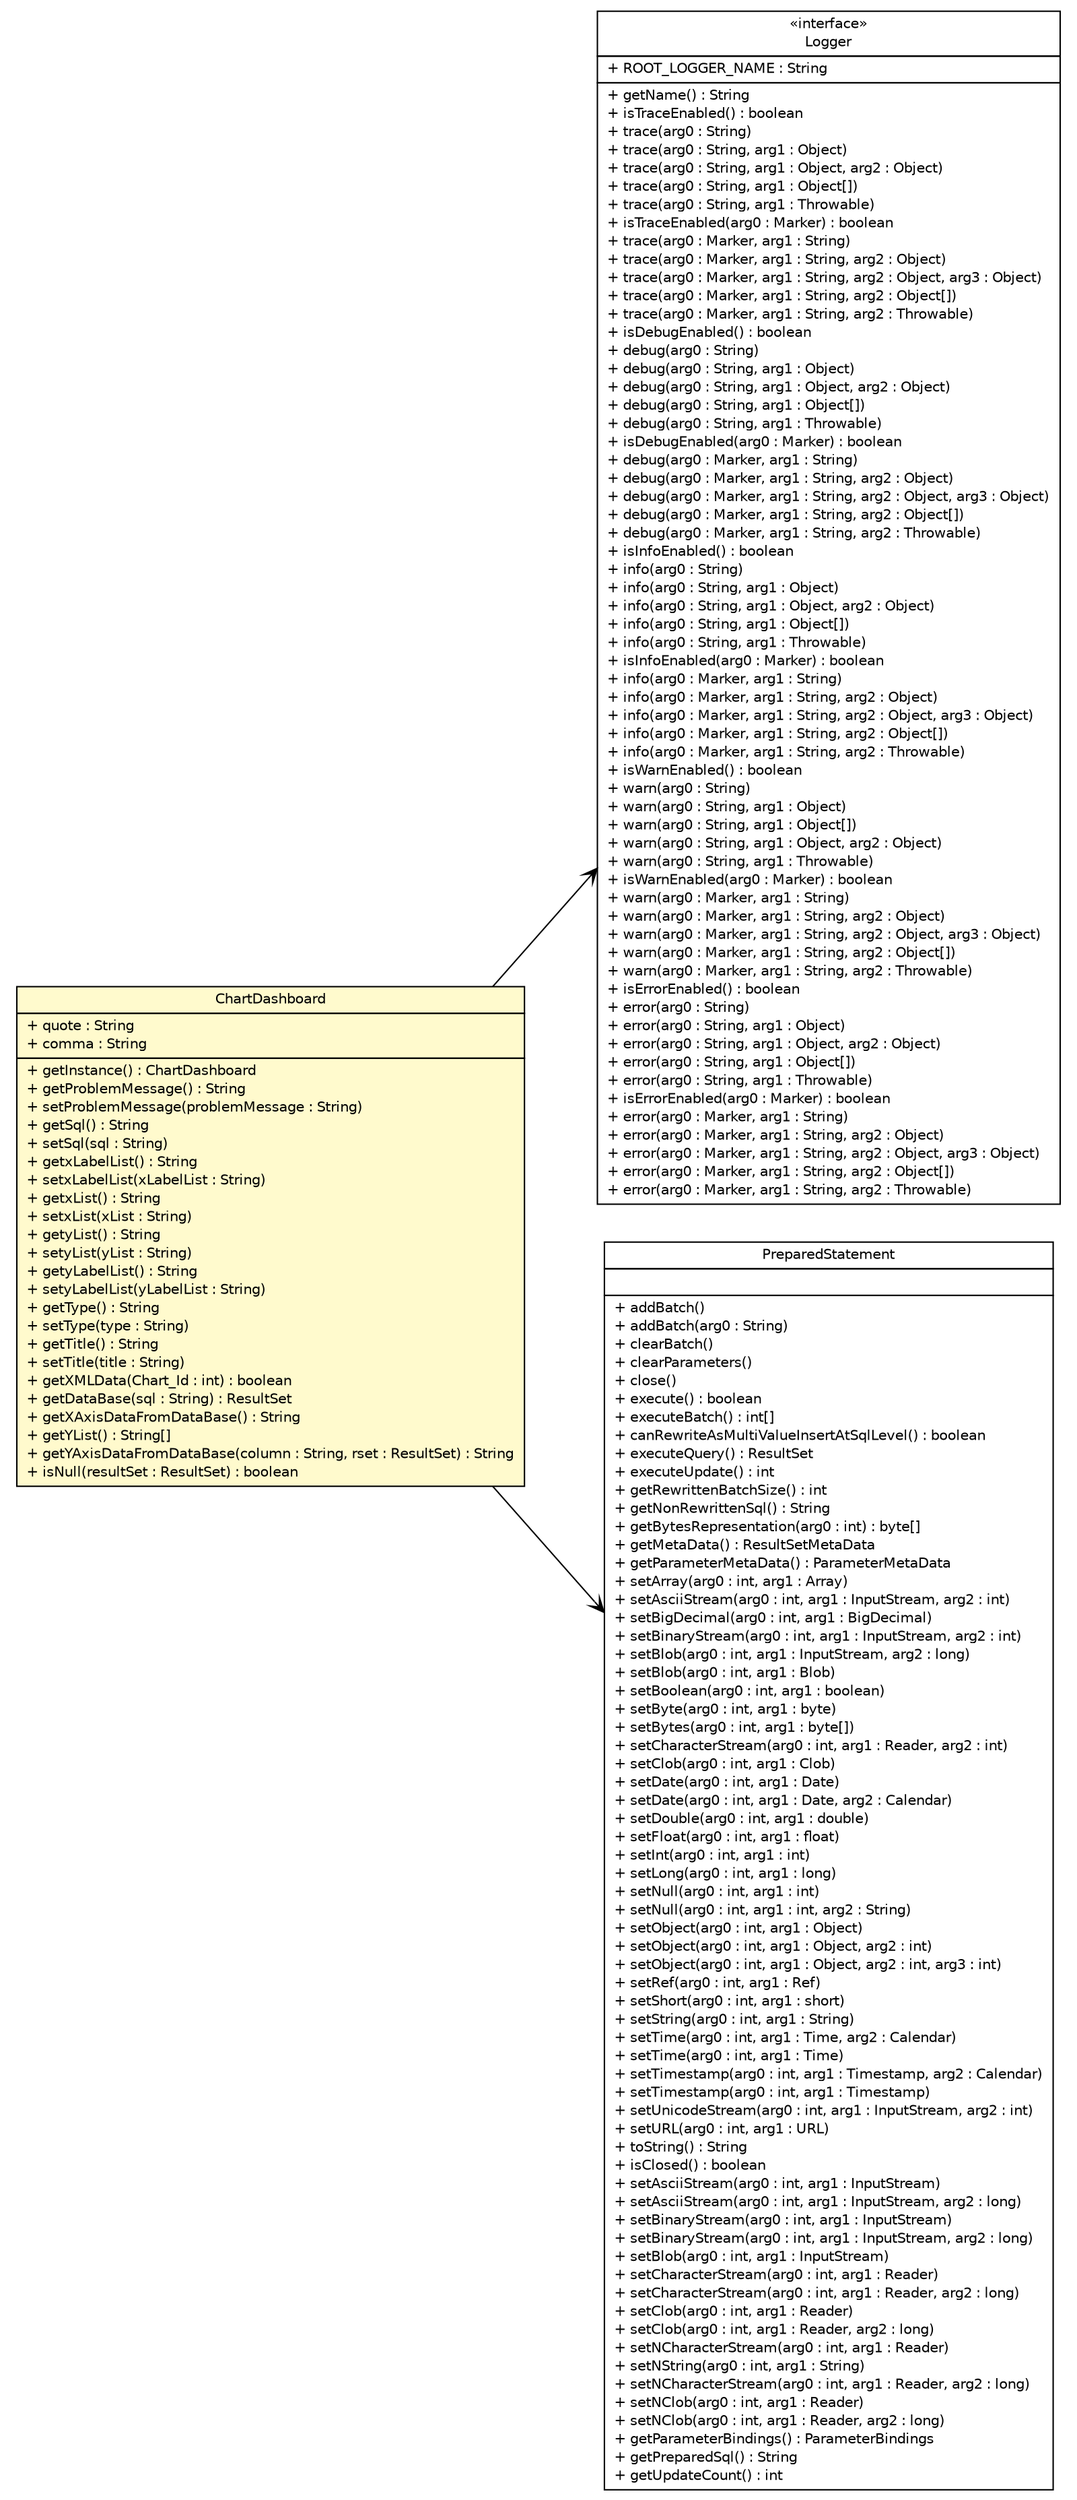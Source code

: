 #!/usr/local/bin/dot
#
# Class diagram 
# Generated by UMLGraph version 5.1 (http://www.umlgraph.org/)
#

digraph G {
	edge [fontname="Helvetica",fontsize=10,labelfontname="Helvetica",labelfontsize=10];
	node [fontname="Helvetica",fontsize=10,shape=plaintext];
	nodesep=0.25;
	ranksep=0.5;
	rankdir=LR;
	// com.inn.headstartdemo.chart.ChartDashboard
	c15490 [label=<<table title="com.inn.headstartdemo.chart.ChartDashboard" border="0" cellborder="1" cellspacing="0" cellpadding="2" port="p" bgcolor="lemonChiffon" href="./ChartDashboard.html">
		<tr><td><table border="0" cellspacing="0" cellpadding="1">
<tr><td align="center" balign="center"> ChartDashboard </td></tr>
		</table></td></tr>
		<tr><td><table border="0" cellspacing="0" cellpadding="1">
<tr><td align="left" balign="left"> + quote : String </td></tr>
<tr><td align="left" balign="left"> + comma : String </td></tr>
		</table></td></tr>
		<tr><td><table border="0" cellspacing="0" cellpadding="1">
<tr><td align="left" balign="left"> + getInstance() : ChartDashboard </td></tr>
<tr><td align="left" balign="left"> + getProblemMessage() : String </td></tr>
<tr><td align="left" balign="left"> + setProblemMessage(problemMessage : String) </td></tr>
<tr><td align="left" balign="left"> + getSql() : String </td></tr>
<tr><td align="left" balign="left"> + setSql(sql : String) </td></tr>
<tr><td align="left" balign="left"> + getxLabelList() : String </td></tr>
<tr><td align="left" balign="left"> + setxLabelList(xLabelList : String) </td></tr>
<tr><td align="left" balign="left"> + getxList() : String </td></tr>
<tr><td align="left" balign="left"> + setxList(xList : String) </td></tr>
<tr><td align="left" balign="left"> + getyList() : String </td></tr>
<tr><td align="left" balign="left"> + setyList(yList : String) </td></tr>
<tr><td align="left" balign="left"> + getyLabelList() : String </td></tr>
<tr><td align="left" balign="left"> + setyLabelList(yLabelList : String) </td></tr>
<tr><td align="left" balign="left"> + getType() : String </td></tr>
<tr><td align="left" balign="left"> + setType(type : String) </td></tr>
<tr><td align="left" balign="left"> + getTitle() : String </td></tr>
<tr><td align="left" balign="left"> + setTitle(title : String) </td></tr>
<tr><td align="left" balign="left"> + getXMLData(Chart_Id : int) : boolean </td></tr>
<tr><td align="left" balign="left"> + getDataBase(sql : String) : ResultSet </td></tr>
<tr><td align="left" balign="left"> + getXAxisDataFromDataBase() : String </td></tr>
<tr><td align="left" balign="left"> + getYList() : String[] </td></tr>
<tr><td align="left" balign="left"> + getYAxisDataFromDataBase(column : String, rset : ResultSet) : String </td></tr>
<tr><td align="left" balign="left"> + isNull(resultSet : ResultSet) : boolean </td></tr>
		</table></td></tr>
		</table>>, fontname="Helvetica", fontcolor="black", fontsize=10.0];
	// com.inn.headstartdemo.chart.ChartDashboard NAVASSOC org.slf4j.Logger
	c15490:p -> c15721:p [taillabel="", label="", headlabel="", fontname="Helvetica", fontcolor="black", fontsize=10.0, color="black", arrowhead=open];
	// com.inn.headstartdemo.chart.ChartDashboard NAVASSOC com.mysql.jdbc.PreparedStatement
	c15490:p -> c15743:p [taillabel="", label="", headlabel="", fontname="Helvetica", fontcolor="black", fontsize=10.0, color="black", arrowhead=open];
	// org.slf4j.Logger
	c15721 [label=<<table title="org.slf4j.Logger" border="0" cellborder="1" cellspacing="0" cellpadding="2" port="p" href="http://java.sun.com/j2se/1.4.2/docs/api/org/slf4j/Logger.html">
		<tr><td><table border="0" cellspacing="0" cellpadding="1">
<tr><td align="center" balign="center"> &#171;interface&#187; </td></tr>
<tr><td align="center" balign="center"> Logger </td></tr>
		</table></td></tr>
		<tr><td><table border="0" cellspacing="0" cellpadding="1">
<tr><td align="left" balign="left"> + ROOT_LOGGER_NAME : String </td></tr>
		</table></td></tr>
		<tr><td><table border="0" cellspacing="0" cellpadding="1">
<tr><td align="left" balign="left"> + getName() : String </td></tr>
<tr><td align="left" balign="left"> + isTraceEnabled() : boolean </td></tr>
<tr><td align="left" balign="left"> + trace(arg0 : String) </td></tr>
<tr><td align="left" balign="left"> + trace(arg0 : String, arg1 : Object) </td></tr>
<tr><td align="left" balign="left"> + trace(arg0 : String, arg1 : Object, arg2 : Object) </td></tr>
<tr><td align="left" balign="left"> + trace(arg0 : String, arg1 : Object[]) </td></tr>
<tr><td align="left" balign="left"> + trace(arg0 : String, arg1 : Throwable) </td></tr>
<tr><td align="left" balign="left"> + isTraceEnabled(arg0 : Marker) : boolean </td></tr>
<tr><td align="left" balign="left"> + trace(arg0 : Marker, arg1 : String) </td></tr>
<tr><td align="left" balign="left"> + trace(arg0 : Marker, arg1 : String, arg2 : Object) </td></tr>
<tr><td align="left" balign="left"> + trace(arg0 : Marker, arg1 : String, arg2 : Object, arg3 : Object) </td></tr>
<tr><td align="left" balign="left"> + trace(arg0 : Marker, arg1 : String, arg2 : Object[]) </td></tr>
<tr><td align="left" balign="left"> + trace(arg0 : Marker, arg1 : String, arg2 : Throwable) </td></tr>
<tr><td align="left" balign="left"> + isDebugEnabled() : boolean </td></tr>
<tr><td align="left" balign="left"> + debug(arg0 : String) </td></tr>
<tr><td align="left" balign="left"> + debug(arg0 : String, arg1 : Object) </td></tr>
<tr><td align="left" balign="left"> + debug(arg0 : String, arg1 : Object, arg2 : Object) </td></tr>
<tr><td align="left" balign="left"> + debug(arg0 : String, arg1 : Object[]) </td></tr>
<tr><td align="left" balign="left"> + debug(arg0 : String, arg1 : Throwable) </td></tr>
<tr><td align="left" balign="left"> + isDebugEnabled(arg0 : Marker) : boolean </td></tr>
<tr><td align="left" balign="left"> + debug(arg0 : Marker, arg1 : String) </td></tr>
<tr><td align="left" balign="left"> + debug(arg0 : Marker, arg1 : String, arg2 : Object) </td></tr>
<tr><td align="left" balign="left"> + debug(arg0 : Marker, arg1 : String, arg2 : Object, arg3 : Object) </td></tr>
<tr><td align="left" balign="left"> + debug(arg0 : Marker, arg1 : String, arg2 : Object[]) </td></tr>
<tr><td align="left" balign="left"> + debug(arg0 : Marker, arg1 : String, arg2 : Throwable) </td></tr>
<tr><td align="left" balign="left"> + isInfoEnabled() : boolean </td></tr>
<tr><td align="left" balign="left"> + info(arg0 : String) </td></tr>
<tr><td align="left" balign="left"> + info(arg0 : String, arg1 : Object) </td></tr>
<tr><td align="left" balign="left"> + info(arg0 : String, arg1 : Object, arg2 : Object) </td></tr>
<tr><td align="left" balign="left"> + info(arg0 : String, arg1 : Object[]) </td></tr>
<tr><td align="left" balign="left"> + info(arg0 : String, arg1 : Throwable) </td></tr>
<tr><td align="left" balign="left"> + isInfoEnabled(arg0 : Marker) : boolean </td></tr>
<tr><td align="left" balign="left"> + info(arg0 : Marker, arg1 : String) </td></tr>
<tr><td align="left" balign="left"> + info(arg0 : Marker, arg1 : String, arg2 : Object) </td></tr>
<tr><td align="left" balign="left"> + info(arg0 : Marker, arg1 : String, arg2 : Object, arg3 : Object) </td></tr>
<tr><td align="left" balign="left"> + info(arg0 : Marker, arg1 : String, arg2 : Object[]) </td></tr>
<tr><td align="left" balign="left"> + info(arg0 : Marker, arg1 : String, arg2 : Throwable) </td></tr>
<tr><td align="left" balign="left"> + isWarnEnabled() : boolean </td></tr>
<tr><td align="left" balign="left"> + warn(arg0 : String) </td></tr>
<tr><td align="left" balign="left"> + warn(arg0 : String, arg1 : Object) </td></tr>
<tr><td align="left" balign="left"> + warn(arg0 : String, arg1 : Object[]) </td></tr>
<tr><td align="left" balign="left"> + warn(arg0 : String, arg1 : Object, arg2 : Object) </td></tr>
<tr><td align="left" balign="left"> + warn(arg0 : String, arg1 : Throwable) </td></tr>
<tr><td align="left" balign="left"> + isWarnEnabled(arg0 : Marker) : boolean </td></tr>
<tr><td align="left" balign="left"> + warn(arg0 : Marker, arg1 : String) </td></tr>
<tr><td align="left" balign="left"> + warn(arg0 : Marker, arg1 : String, arg2 : Object) </td></tr>
<tr><td align="left" balign="left"> + warn(arg0 : Marker, arg1 : String, arg2 : Object, arg3 : Object) </td></tr>
<tr><td align="left" balign="left"> + warn(arg0 : Marker, arg1 : String, arg2 : Object[]) </td></tr>
<tr><td align="left" balign="left"> + warn(arg0 : Marker, arg1 : String, arg2 : Throwable) </td></tr>
<tr><td align="left" balign="left"> + isErrorEnabled() : boolean </td></tr>
<tr><td align="left" balign="left"> + error(arg0 : String) </td></tr>
<tr><td align="left" balign="left"> + error(arg0 : String, arg1 : Object) </td></tr>
<tr><td align="left" balign="left"> + error(arg0 : String, arg1 : Object, arg2 : Object) </td></tr>
<tr><td align="left" balign="left"> + error(arg0 : String, arg1 : Object[]) </td></tr>
<tr><td align="left" balign="left"> + error(arg0 : String, arg1 : Throwable) </td></tr>
<tr><td align="left" balign="left"> + isErrorEnabled(arg0 : Marker) : boolean </td></tr>
<tr><td align="left" balign="left"> + error(arg0 : Marker, arg1 : String) </td></tr>
<tr><td align="left" balign="left"> + error(arg0 : Marker, arg1 : String, arg2 : Object) </td></tr>
<tr><td align="left" balign="left"> + error(arg0 : Marker, arg1 : String, arg2 : Object, arg3 : Object) </td></tr>
<tr><td align="left" balign="left"> + error(arg0 : Marker, arg1 : String, arg2 : Object[]) </td></tr>
<tr><td align="left" balign="left"> + error(arg0 : Marker, arg1 : String, arg2 : Throwable) </td></tr>
		</table></td></tr>
		</table>>, fontname="Helvetica", fontcolor="black", fontsize=10.0];
	// com.mysql.jdbc.PreparedStatement
	c15743 [label=<<table title="com.mysql.jdbc.PreparedStatement" border="0" cellborder="1" cellspacing="0" cellpadding="2" port="p" href="http://java.sun.com/j2se/1.4.2/docs/api/com/mysql/jdbc/PreparedStatement.html">
		<tr><td><table border="0" cellspacing="0" cellpadding="1">
<tr><td align="center" balign="center"> PreparedStatement </td></tr>
		</table></td></tr>
		<tr><td><table border="0" cellspacing="0" cellpadding="1">
<tr><td align="left" balign="left">  </td></tr>
		</table></td></tr>
		<tr><td><table border="0" cellspacing="0" cellpadding="1">
<tr><td align="left" balign="left"> + addBatch() </td></tr>
<tr><td align="left" balign="left"> + addBatch(arg0 : String) </td></tr>
<tr><td align="left" balign="left"> + clearBatch() </td></tr>
<tr><td align="left" balign="left"> + clearParameters() </td></tr>
<tr><td align="left" balign="left"> + close() </td></tr>
<tr><td align="left" balign="left"> + execute() : boolean </td></tr>
<tr><td align="left" balign="left"> + executeBatch() : int[] </td></tr>
<tr><td align="left" balign="left"> + canRewriteAsMultiValueInsertAtSqlLevel() : boolean </td></tr>
<tr><td align="left" balign="left"> + executeQuery() : ResultSet </td></tr>
<tr><td align="left" balign="left"> + executeUpdate() : int </td></tr>
<tr><td align="left" balign="left"> + getRewrittenBatchSize() : int </td></tr>
<tr><td align="left" balign="left"> + getNonRewrittenSql() : String </td></tr>
<tr><td align="left" balign="left"> + getBytesRepresentation(arg0 : int) : byte[] </td></tr>
<tr><td align="left" balign="left"> + getMetaData() : ResultSetMetaData </td></tr>
<tr><td align="left" balign="left"> + getParameterMetaData() : ParameterMetaData </td></tr>
<tr><td align="left" balign="left"> + setArray(arg0 : int, arg1 : Array) </td></tr>
<tr><td align="left" balign="left"> + setAsciiStream(arg0 : int, arg1 : InputStream, arg2 : int) </td></tr>
<tr><td align="left" balign="left"> + setBigDecimal(arg0 : int, arg1 : BigDecimal) </td></tr>
<tr><td align="left" balign="left"> + setBinaryStream(arg0 : int, arg1 : InputStream, arg2 : int) </td></tr>
<tr><td align="left" balign="left"> + setBlob(arg0 : int, arg1 : InputStream, arg2 : long) </td></tr>
<tr><td align="left" balign="left"> + setBlob(arg0 : int, arg1 : Blob) </td></tr>
<tr><td align="left" balign="left"> + setBoolean(arg0 : int, arg1 : boolean) </td></tr>
<tr><td align="left" balign="left"> + setByte(arg0 : int, arg1 : byte) </td></tr>
<tr><td align="left" balign="left"> + setBytes(arg0 : int, arg1 : byte[]) </td></tr>
<tr><td align="left" balign="left"> + setCharacterStream(arg0 : int, arg1 : Reader, arg2 : int) </td></tr>
<tr><td align="left" balign="left"> + setClob(arg0 : int, arg1 : Clob) </td></tr>
<tr><td align="left" balign="left"> + setDate(arg0 : int, arg1 : Date) </td></tr>
<tr><td align="left" balign="left"> + setDate(arg0 : int, arg1 : Date, arg2 : Calendar) </td></tr>
<tr><td align="left" balign="left"> + setDouble(arg0 : int, arg1 : double) </td></tr>
<tr><td align="left" balign="left"> + setFloat(arg0 : int, arg1 : float) </td></tr>
<tr><td align="left" balign="left"> + setInt(arg0 : int, arg1 : int) </td></tr>
<tr><td align="left" balign="left"> + setLong(arg0 : int, arg1 : long) </td></tr>
<tr><td align="left" balign="left"> + setNull(arg0 : int, arg1 : int) </td></tr>
<tr><td align="left" balign="left"> + setNull(arg0 : int, arg1 : int, arg2 : String) </td></tr>
<tr><td align="left" balign="left"> + setObject(arg0 : int, arg1 : Object) </td></tr>
<tr><td align="left" balign="left"> + setObject(arg0 : int, arg1 : Object, arg2 : int) </td></tr>
<tr><td align="left" balign="left"> + setObject(arg0 : int, arg1 : Object, arg2 : int, arg3 : int) </td></tr>
<tr><td align="left" balign="left"> + setRef(arg0 : int, arg1 : Ref) </td></tr>
<tr><td align="left" balign="left"> + setShort(arg0 : int, arg1 : short) </td></tr>
<tr><td align="left" balign="left"> + setString(arg0 : int, arg1 : String) </td></tr>
<tr><td align="left" balign="left"> + setTime(arg0 : int, arg1 : Time, arg2 : Calendar) </td></tr>
<tr><td align="left" balign="left"> + setTime(arg0 : int, arg1 : Time) </td></tr>
<tr><td align="left" balign="left"> + setTimestamp(arg0 : int, arg1 : Timestamp, arg2 : Calendar) </td></tr>
<tr><td align="left" balign="left"> + setTimestamp(arg0 : int, arg1 : Timestamp) </td></tr>
<tr><td align="left" balign="left"> + setUnicodeStream(arg0 : int, arg1 : InputStream, arg2 : int) </td></tr>
<tr><td align="left" balign="left"> + setURL(arg0 : int, arg1 : URL) </td></tr>
<tr><td align="left" balign="left"> + toString() : String </td></tr>
<tr><td align="left" balign="left"> + isClosed() : boolean </td></tr>
<tr><td align="left" balign="left"> + setAsciiStream(arg0 : int, arg1 : InputStream) </td></tr>
<tr><td align="left" balign="left"> + setAsciiStream(arg0 : int, arg1 : InputStream, arg2 : long) </td></tr>
<tr><td align="left" balign="left"> + setBinaryStream(arg0 : int, arg1 : InputStream) </td></tr>
<tr><td align="left" balign="left"> + setBinaryStream(arg0 : int, arg1 : InputStream, arg2 : long) </td></tr>
<tr><td align="left" balign="left"> + setBlob(arg0 : int, arg1 : InputStream) </td></tr>
<tr><td align="left" balign="left"> + setCharacterStream(arg0 : int, arg1 : Reader) </td></tr>
<tr><td align="left" balign="left"> + setCharacterStream(arg0 : int, arg1 : Reader, arg2 : long) </td></tr>
<tr><td align="left" balign="left"> + setClob(arg0 : int, arg1 : Reader) </td></tr>
<tr><td align="left" balign="left"> + setClob(arg0 : int, arg1 : Reader, arg2 : long) </td></tr>
<tr><td align="left" balign="left"> + setNCharacterStream(arg0 : int, arg1 : Reader) </td></tr>
<tr><td align="left" balign="left"> + setNString(arg0 : int, arg1 : String) </td></tr>
<tr><td align="left" balign="left"> + setNCharacterStream(arg0 : int, arg1 : Reader, arg2 : long) </td></tr>
<tr><td align="left" balign="left"> + setNClob(arg0 : int, arg1 : Reader) </td></tr>
<tr><td align="left" balign="left"> + setNClob(arg0 : int, arg1 : Reader, arg2 : long) </td></tr>
<tr><td align="left" balign="left"> + getParameterBindings() : ParameterBindings </td></tr>
<tr><td align="left" balign="left"> + getPreparedSql() : String </td></tr>
<tr><td align="left" balign="left"> + getUpdateCount() : int </td></tr>
		</table></td></tr>
		</table>>, fontname="Helvetica", fontcolor="black", fontsize=10.0];
}

